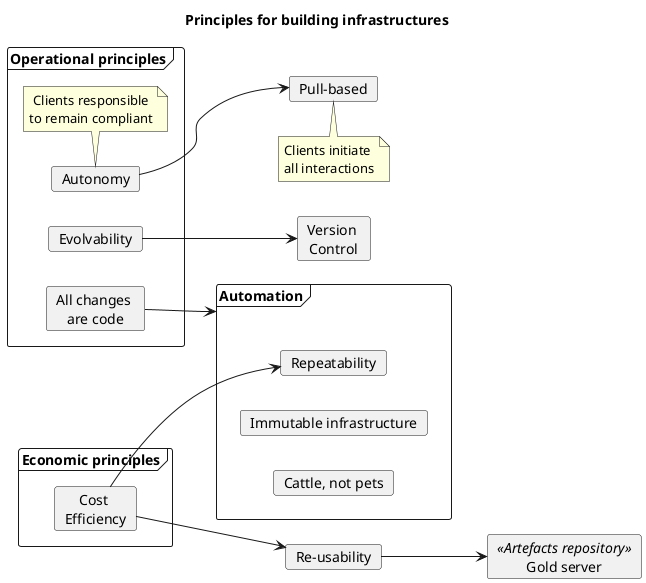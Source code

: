 @startuml

title Principles for building infrastructures

left to right direction
skinparam defaultTextAlignment center

frame "Operational principles" {
	card "Evolvability" as evol
	card "Autonomy" as autonomy
	note bottom: Clients responsible\nto remain compliant
	card "All changes \nare code" as acac
}

frame "Economic principles" {
	card "Cost \nEfficiency" as cost
}

frame "Automation" as auto {
	card "Repeatability" as repeat
	card "Immutable infrastructure" as ii
	card "Cattle, not pets" as cattle
}

card "Re-usability" as reuse
cost --> reuse
cost --> repeat

card "Pull-based" as pull
note bottom: Clients initiate \nall interactions
card "Version \nControl" as vc
card "Gold server" <<Artefacts repository>> as artefacts

acac --> auto
autonomy --> pull
evol --> vc
reuse --> artefacts

@enduml
